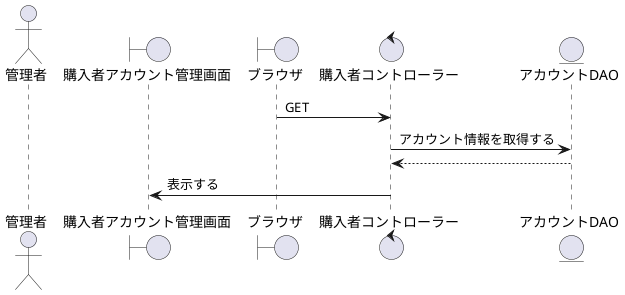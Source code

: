@startuml 購入者アカウント管理表示

actor    "管理者" as act
boundary "購入者アカウント管理画面" as purchase_management_s
boundary "ブラウザ" as brz
control  "購入者コントローラー" as Acquisition_c
entity   "アカウントDAO" as Account_DAO

'-------------------------------------------------------------------------------------------

brz -> Acquisition_c : GET
Acquisition_c -> Account_DAO : アカウント情報を取得する
Acquisition_c <-- Account_DAO
purchase_management_s <- Acquisition_c : 表示する

@enduml